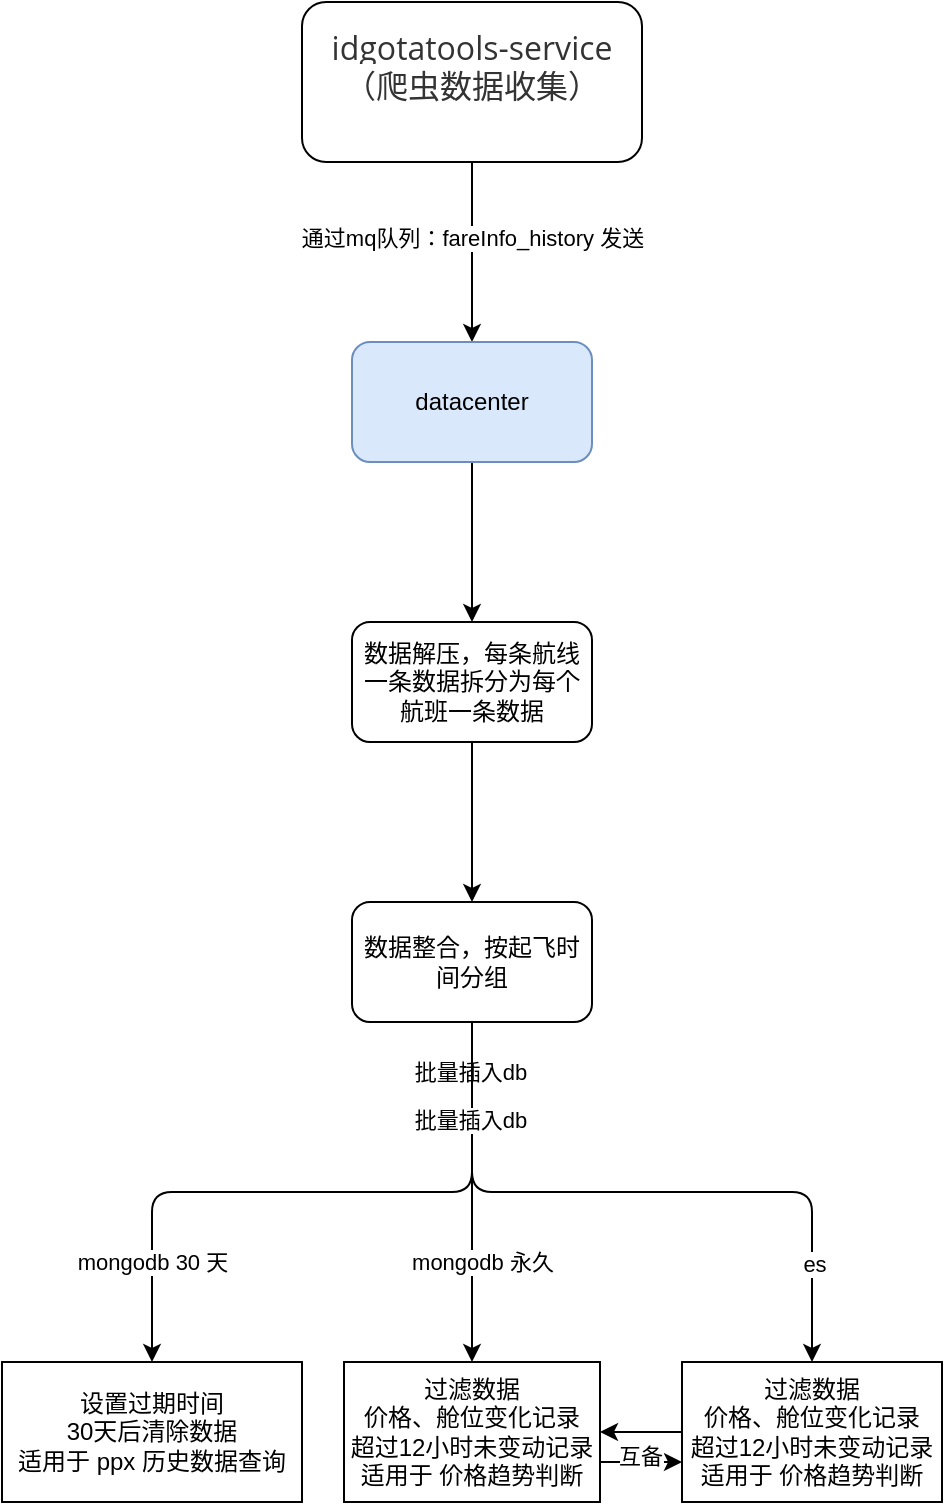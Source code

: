 <mxfile version="24.6.3" type="github">
  <diagram name="第 1 页" id="5ydqQqN76XR2NVBgiNf7">
    <mxGraphModel dx="1426" dy="793" grid="1" gridSize="10" guides="1" tooltips="1" connect="1" arrows="1" fold="1" page="1" pageScale="1" pageWidth="827" pageHeight="1169" math="0" shadow="0">
      <root>
        <mxCell id="0" />
        <mxCell id="1" parent="0" />
        <mxCell id="xpAjwktY0tXWo1Ylw2bc-3" value="" style="edgeStyle=orthogonalEdgeStyle;rounded=0;orthogonalLoop=1;jettySize=auto;html=1;" edge="1" parent="1" source="xpAjwktY0tXWo1Ylw2bc-1" target="xpAjwktY0tXWo1Ylw2bc-2">
          <mxGeometry relative="1" as="geometry" />
        </mxCell>
        <mxCell id="xpAjwktY0tXWo1Ylw2bc-4" value="&lt;font style=&quot;font-size: 11px;&quot;&gt;通过mq队列：fareInfo_history 发送&lt;/font&gt;" style="edgeLabel;html=1;align=center;verticalAlign=middle;resizable=0;points=[];" vertex="1" connectable="0" parent="xpAjwktY0tXWo1Ylw2bc-3">
          <mxGeometry x="-0.156" relative="1" as="geometry">
            <mxPoint as="offset" />
          </mxGeometry>
        </mxCell>
        <mxCell id="xpAjwktY0tXWo1Ylw2bc-1" value="&#xa;&lt;span style=&quot;color: rgb(51, 51, 51); font-family: &amp;quot;Open Sans&amp;quot;, &amp;quot;Clear Sans&amp;quot;, &amp;quot;Helvetica Neue&amp;quot;, Helvetica, Arial, &amp;quot;Segoe UI Emoji&amp;quot;, sans-serif; font-size: 16px; font-style: normal; font-variant-ligatures: normal; font-variant-caps: normal; font-weight: 400; letter-spacing: normal; orphans: 4; text-align: start; text-indent: 0px; text-transform: none; white-space: pre-wrap; widows: 2; word-spacing: 0px; -webkit-text-stroke-width: 0px; background-color: rgb(255, 255, 255); text-decoration-thickness: initial; text-decoration-style: initial; text-decoration-color: initial; display: inline !important; float: none;&quot;&gt;idgotatools-service （爬虫数据收集）&lt;/span&gt;&#xa;&#xa;" style="rounded=1;whiteSpace=wrap;html=1;" vertex="1" parent="1">
          <mxGeometry x="290" y="100" width="170" height="80" as="geometry" />
        </mxCell>
        <mxCell id="xpAjwktY0tXWo1Ylw2bc-6" value="" style="edgeStyle=orthogonalEdgeStyle;rounded=0;orthogonalLoop=1;jettySize=auto;html=1;" edge="1" parent="1" source="xpAjwktY0tXWo1Ylw2bc-2" target="xpAjwktY0tXWo1Ylw2bc-5">
          <mxGeometry relative="1" as="geometry" />
        </mxCell>
        <mxCell id="xpAjwktY0tXWo1Ylw2bc-2" value="datacenter" style="whiteSpace=wrap;html=1;rounded=1;fillColor=#dae8fc;strokeColor=#6c8ebf;" vertex="1" parent="1">
          <mxGeometry x="315" y="270" width="120" height="60" as="geometry" />
        </mxCell>
        <mxCell id="xpAjwktY0tXWo1Ylw2bc-8" value="" style="edgeStyle=orthogonalEdgeStyle;rounded=0;orthogonalLoop=1;jettySize=auto;html=1;" edge="1" parent="1" source="xpAjwktY0tXWo1Ylw2bc-5" target="xpAjwktY0tXWo1Ylw2bc-7">
          <mxGeometry relative="1" as="geometry" />
        </mxCell>
        <mxCell id="xpAjwktY0tXWo1Ylw2bc-5" value="数据解压，每条航线一条数据拆分为每个航班一条数据" style="whiteSpace=wrap;html=1;rounded=1;" vertex="1" parent="1">
          <mxGeometry x="315" y="410" width="120" height="60" as="geometry" />
        </mxCell>
        <mxCell id="xpAjwktY0tXWo1Ylw2bc-7" value="数据整合，按起飞时间分组" style="whiteSpace=wrap;html=1;rounded=1;" vertex="1" parent="1">
          <mxGeometry x="315" y="550" width="120" height="60" as="geometry" />
        </mxCell>
        <mxCell id="xpAjwktY0tXWo1Ylw2bc-16" value="" style="edgeStyle=elbowEdgeStyle;elbow=vertical;html=1;rounded=1;curved=0;sourcePerimeterSpacing=0;targetPerimeterSpacing=0;startSize=6;endSize=6;exitX=0.5;exitY=1;exitDx=0;exitDy=0;" edge="1" parent="1" source="xpAjwktY0tXWo1Ylw2bc-7" target="xpAjwktY0tXWo1Ylw2bc-15">
          <mxGeometry relative="1" as="geometry">
            <mxPoint x="520" y="720" as="sourcePoint" />
          </mxGeometry>
        </mxCell>
        <mxCell id="xpAjwktY0tXWo1Ylw2bc-22" value="mongodb 30 天" style="edgeLabel;html=1;align=center;verticalAlign=middle;resizable=0;points=[];" vertex="1" connectable="0" parent="xpAjwktY0tXWo1Ylw2bc-16">
          <mxGeometry x="0.641" y="1" relative="1" as="geometry">
            <mxPoint x="-1" y="9" as="offset" />
          </mxGeometry>
        </mxCell>
        <mxCell id="xpAjwktY0tXWo1Ylw2bc-32" value="" style="edgeStyle=orthogonalEdgeStyle;rounded=0;orthogonalLoop=1;jettySize=auto;html=1;" edge="1" parent="1" source="xpAjwktY0tXWo1Ylw2bc-17" target="xpAjwktY0tXWo1Ylw2bc-26">
          <mxGeometry relative="1" as="geometry">
            <Array as="points">
              <mxPoint x="450" y="830" />
              <mxPoint x="450" y="830" />
            </Array>
          </mxGeometry>
        </mxCell>
        <mxCell id="xpAjwktY0tXWo1Ylw2bc-34" value="互备" style="edgeLabel;html=1;align=center;verticalAlign=middle;resizable=0;points=[];" vertex="1" connectable="0" parent="xpAjwktY0tXWo1Ylw2bc-32">
          <mxGeometry x="-0.024" y="3" relative="1" as="geometry">
            <mxPoint as="offset" />
          </mxGeometry>
        </mxCell>
        <mxCell id="xpAjwktY0tXWo1Ylw2bc-17" value="过滤数据&lt;div&gt;价格、舱位变化记录&lt;/div&gt;&lt;div&gt;超过12小时未变动记录&lt;/div&gt;&lt;div&gt;适用于 价格趋势判断&lt;/div&gt;" style="whiteSpace=wrap;html=1;" vertex="1" parent="1">
          <mxGeometry x="311" y="780" width="128" height="70" as="geometry" />
        </mxCell>
        <mxCell id="xpAjwktY0tXWo1Ylw2bc-18" value="" style="edgeStyle=elbowEdgeStyle;elbow=vertical;html=1;rounded=1;curved=0;sourcePerimeterSpacing=0;targetPerimeterSpacing=0;startSize=6;endSize=6;exitX=0.5;exitY=1;exitDx=0;exitDy=0;" edge="1" parent="1" source="xpAjwktY0tXWo1Ylw2bc-7" target="xpAjwktY0tXWo1Ylw2bc-17">
          <mxGeometry relative="1" as="geometry">
            <mxPoint x="520" y="720" as="sourcePoint" />
          </mxGeometry>
        </mxCell>
        <mxCell id="xpAjwktY0tXWo1Ylw2bc-19" value="批量插入db" style="edgeLabel;html=1;align=center;verticalAlign=middle;resizable=0;points=[];" vertex="1" connectable="0" parent="xpAjwktY0tXWo1Ylw2bc-18">
          <mxGeometry x="-0.713" y="-1" relative="1" as="geometry">
            <mxPoint as="offset" />
          </mxGeometry>
        </mxCell>
        <mxCell id="xpAjwktY0tXWo1Ylw2bc-23" value="mongodb 永久" style="edgeLabel;html=1;align=center;verticalAlign=middle;resizable=0;points=[];" vertex="1" connectable="0" parent="xpAjwktY0tXWo1Ylw2bc-18">
          <mxGeometry x="0.661" y="1" relative="1" as="geometry">
            <mxPoint x="4" y="-21" as="offset" />
          </mxGeometry>
        </mxCell>
        <mxCell id="xpAjwktY0tXWo1Ylw2bc-15" value="设置过期时间&lt;div&gt;30天后清除数据&lt;/div&gt;&lt;div&gt;适用于 ppx 历史数据查询&lt;/div&gt;" style="whiteSpace=wrap;html=1;" vertex="1" parent="1">
          <mxGeometry x="140" y="780" width="150" height="70" as="geometry" />
        </mxCell>
        <mxCell id="xpAjwktY0tXWo1Ylw2bc-33" value="" style="edgeStyle=orthogonalEdgeStyle;rounded=0;orthogonalLoop=1;jettySize=auto;html=1;" edge="1" parent="1" source="xpAjwktY0tXWo1Ylw2bc-26" target="xpAjwktY0tXWo1Ylw2bc-17">
          <mxGeometry relative="1" as="geometry" />
        </mxCell>
        <mxCell id="xpAjwktY0tXWo1Ylw2bc-26" value="过滤数据&lt;div&gt;价格、舱位变化记录&lt;/div&gt;&lt;div&gt;超过12小时未变动记录&lt;/div&gt;&lt;div&gt;适用于 价格趋势判断&lt;br&gt;&lt;/div&gt;" style="whiteSpace=wrap;html=1;" vertex="1" parent="1">
          <mxGeometry x="480" y="780" width="130" height="70" as="geometry" />
        </mxCell>
        <mxCell id="xpAjwktY0tXWo1Ylw2bc-27" value="" style="edgeStyle=elbowEdgeStyle;elbow=vertical;html=1;rounded=1;curved=0;sourcePerimeterSpacing=0;targetPerimeterSpacing=0;startSize=6;endSize=6;exitX=0.5;exitY=1;exitDx=0;exitDy=0;" edge="1" parent="1" target="xpAjwktY0tXWo1Ylw2bc-26" source="xpAjwktY0tXWo1Ylw2bc-7">
          <mxGeometry relative="1" as="geometry">
            <mxPoint x="370" y="690" as="sourcePoint" />
          </mxGeometry>
        </mxCell>
        <mxCell id="xpAjwktY0tXWo1Ylw2bc-28" value="批量插入db" style="edgeLabel;html=1;align=center;verticalAlign=middle;resizable=0;points=[];" vertex="1" connectable="0" parent="xpAjwktY0tXWo1Ylw2bc-27">
          <mxGeometry x="-0.713" y="-1" relative="1" as="geometry">
            <mxPoint as="offset" />
          </mxGeometry>
        </mxCell>
        <mxCell id="xpAjwktY0tXWo1Ylw2bc-29" value="es" style="edgeLabel;html=1;align=center;verticalAlign=middle;resizable=0;points=[];" vertex="1" connectable="0" parent="xpAjwktY0tXWo1Ylw2bc-27">
          <mxGeometry x="0.661" y="1" relative="1" as="geometry">
            <mxPoint y="8" as="offset" />
          </mxGeometry>
        </mxCell>
      </root>
    </mxGraphModel>
  </diagram>
</mxfile>
